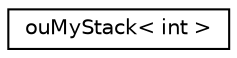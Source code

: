 digraph "Graphical Class Hierarchy"
{
 // LATEX_PDF_SIZE
  edge [fontname="Helvetica",fontsize="10",labelfontname="Helvetica",labelfontsize="10"];
  node [fontname="Helvetica",fontsize="10",shape=record];
  rankdir="LR";
  Node0 [label="ouMyStack\< int \>",height=0.2,width=0.4,color="black", fillcolor="white", style="filled",URL="$classou_my_stack.html",tooltip=" "];
}
